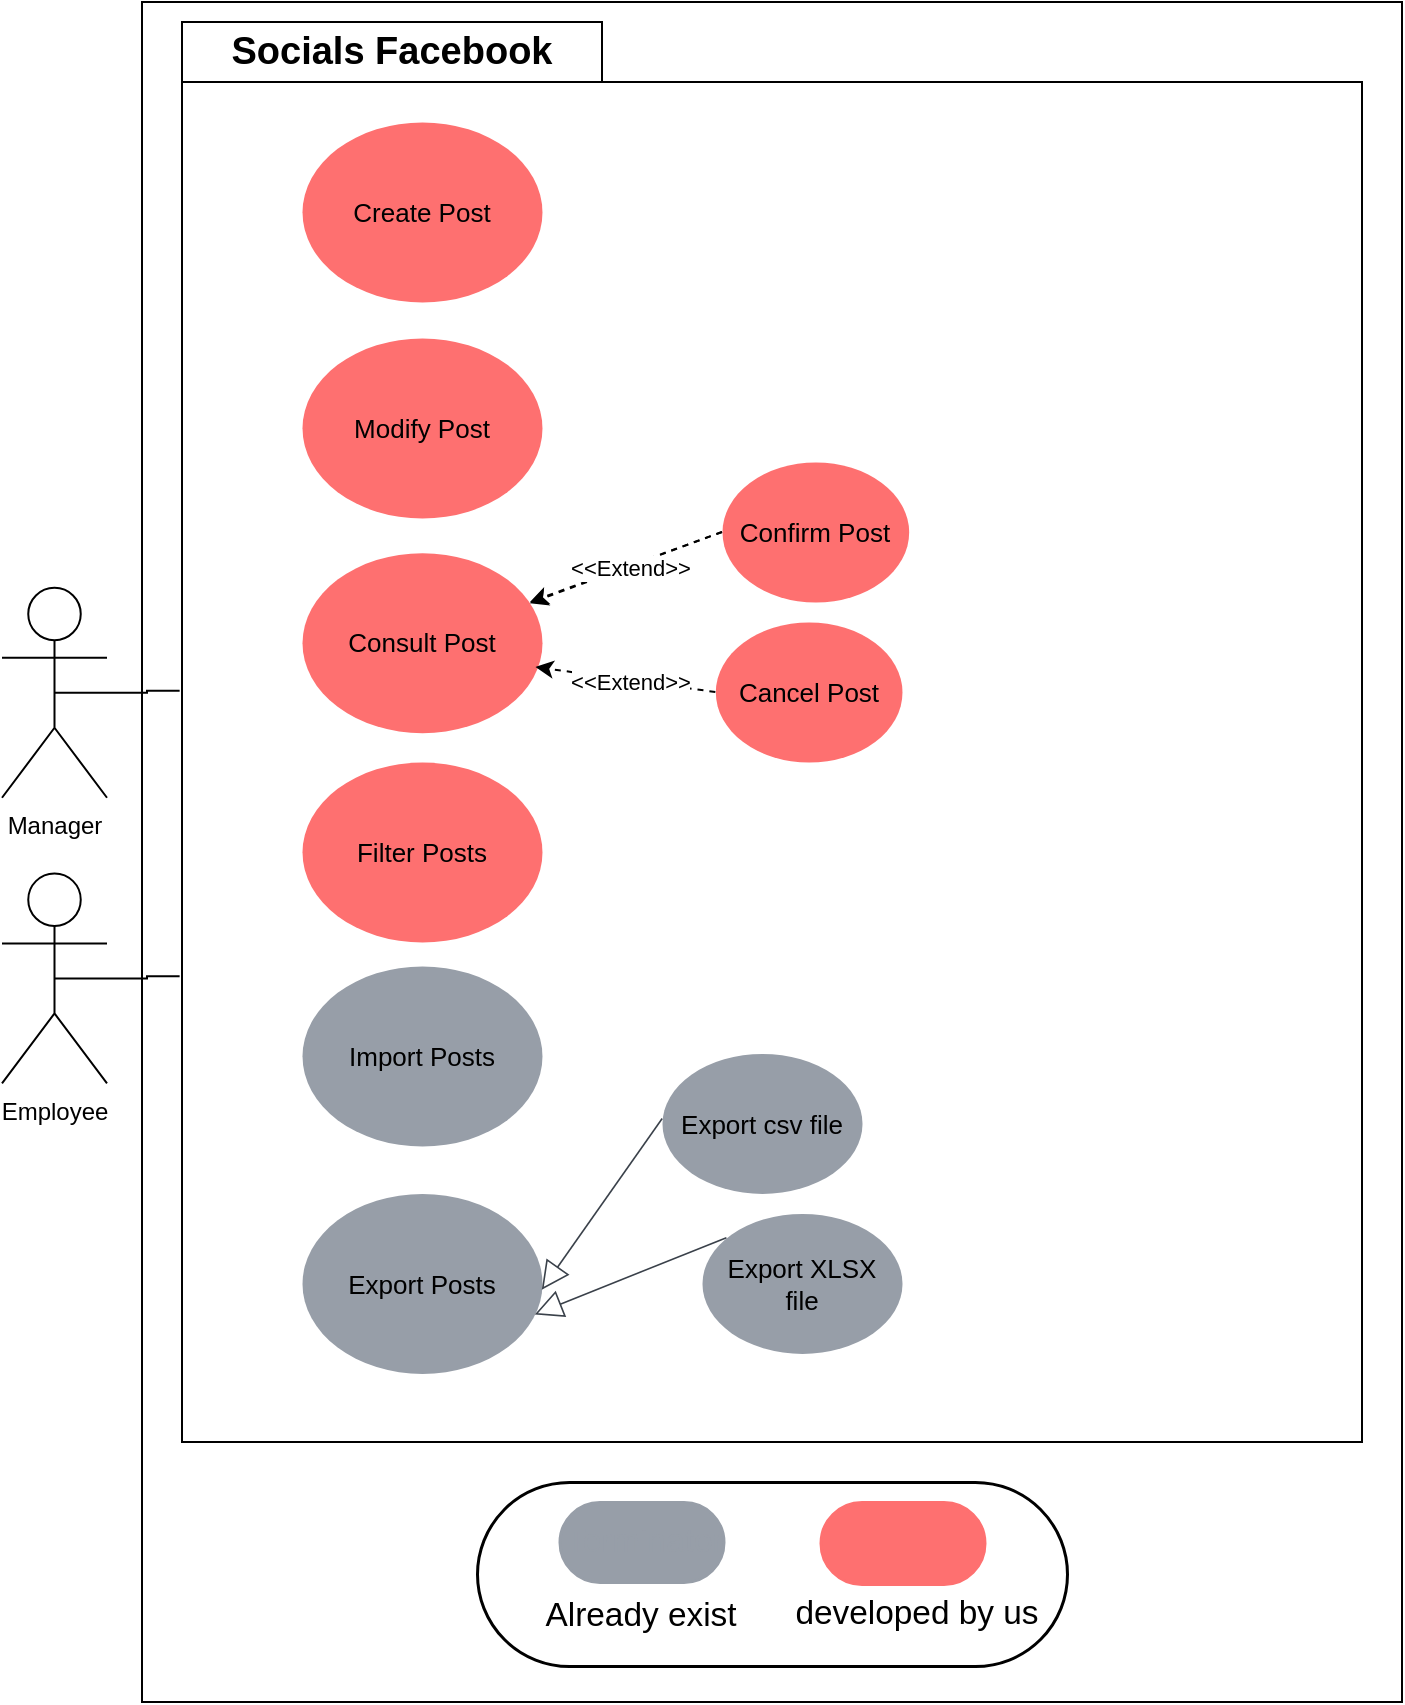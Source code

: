 <mxfile version="27.1.1">
  <diagram name="Page-1" id="mEo5U-aIOpApGTM14jqk">
    <mxGraphModel dx="2316" dy="753" grid="1" gridSize="10" guides="1" tooltips="1" connect="1" arrows="1" fold="1" page="1" pageScale="1" pageWidth="827" pageHeight="1169" math="0" shadow="0">
      <root>
        <mxCell id="0" />
        <mxCell id="1" parent="0" />
        <mxCell id="zHjCzondexdLDDkKaduJ-95" value="" style="rounded=0;whiteSpace=wrap;html=1;" parent="1" vertex="1">
          <mxGeometry x="-400" y="160" width="630" height="850" as="geometry" />
        </mxCell>
        <mxCell id="zHjCzondexdLDDkKaduJ-96" value="Socials Facebook" style="shape=folder;fontStyle=1;tabWidth=210;tabHeight=30;tabPosition=left;html=1;boundedLbl=1;labelInHeader=1;container=0;collapsible=0;whiteSpace=wrap;fontSize=19;" parent="1" vertex="1">
          <mxGeometry x="-380" y="170" width="590" height="710" as="geometry" />
        </mxCell>
        <mxCell id="zHjCzondexdLDDkKaduJ-97" value="Manager" style="shape=umlActor;verticalLabelPosition=bottom;verticalAlign=top;html=1;outlineConnect=0;" parent="1" vertex="1">
          <mxGeometry x="-470" y="452.88" width="52.5" height="105" as="geometry" />
        </mxCell>
        <mxCell id="zHjCzondexdLDDkKaduJ-98" value="Export csv file" style="html=1;overflow=block;blockSpacing=1;whiteSpace=wrap;ellipse;fontSize=13;spacing=3.8;strokeOpacity=0;fillOpacity=100;rounded=1;absoluteArcSize=1;arcSize=9;fillColor=#979ea8;strokeWidth=1.5;lucidId=2WIeNPYyiRF.;" parent="1" vertex="1">
          <mxGeometry x="-140.0" y="685.712" width="100" height="70" as="geometry" />
        </mxCell>
        <mxCell id="zHjCzondexdLDDkKaduJ-99" value="Export XLSX file" style="html=1;overflow=block;blockSpacing=1;whiteSpace=wrap;ellipse;fontSize=13;spacing=3.8;strokeOpacity=0;fillOpacity=100;rounded=1;absoluteArcSize=1;arcSize=9;fillColor=#979ea8;strokeWidth=1.5;lucidId=oXIemN2lJ.WZ;" parent="1" vertex="1">
          <mxGeometry x="-120" y="765.712" width="100" height="70" as="geometry" />
        </mxCell>
        <mxCell id="zHjCzondexdLDDkKaduJ-107" value="Import Posts" style="html=1;overflow=block;blockSpacing=1;whiteSpace=wrap;ellipse;fontSize=13;spacing=3.8;strokeOpacity=0;fillOpacity=100;rounded=1;absoluteArcSize=1;arcSize=9;fillColor=#979ea8;strokeWidth=1.5;lucidId=~yIeRCyaMfPm;" parent="1" vertex="1">
          <mxGeometry x="-320" y="641.996" width="120" height="90" as="geometry" />
        </mxCell>
        <mxCell id="zHjCzondexdLDDkKaduJ-108" value="Modify Post" style="html=1;overflow=block;blockSpacing=1;whiteSpace=wrap;ellipse;fontSize=13;spacing=3.8;strokeOpacity=0;fillOpacity=100;rounded=1;absoluteArcSize=1;arcSize=9;fillColor=#fe7070;strokeWidth=1.5;lucidId=1yIeQ48BPR4-;" parent="1" vertex="1">
          <mxGeometry x="-320" y="328.002" width="120" height="90" as="geometry" />
        </mxCell>
        <mxCell id="zHjCzondexdLDDkKaduJ-109" value="Create Post" style="html=1;overflow=block;blockSpacing=1;whiteSpace=wrap;ellipse;fontSize=13;spacing=3.8;strokeOpacity=0;fillOpacity=100;rounded=1;absoluteArcSize=1;arcSize=9;fillColor=#fe7070;strokeWidth=1.5;lucidId=~xIeha3OeAVz;" parent="1" vertex="1">
          <mxGeometry x="-320" y="219.999" width="120" height="90" as="geometry" />
        </mxCell>
        <mxCell id="zHjCzondexdLDDkKaduJ-110" value="Export Posts" style="html=1;overflow=block;blockSpacing=1;whiteSpace=wrap;ellipse;fontSize=13;spacing=3.8;strokeOpacity=0;fillOpacity=100;rounded=1;absoluteArcSize=1;arcSize=9;fillColor=#979ea8;strokeWidth=1.5;lucidId=1VIeGqV82j3G;" parent="1" vertex="1">
          <mxGeometry x="-320" y="755.713" width="120" height="90" as="geometry" />
        </mxCell>
        <mxCell id="zHjCzondexdLDDkKaduJ-111" value="" style="html=1;jettySize=18;whiteSpace=wrap;fontSize=13;strokeColor=#3a414a;strokeOpacity=100;strokeWidth=0.8;rounded=0;startArrow=none;endArrow=block;endFill=0;endSize=12;exitX=0.122;exitY=0.173;exitPerimeter=0;entryX=0.97;entryY=0.672;entryPerimeter=0;lucidId=KYIeURdQv7Vc;" parent="1" source="zHjCzondexdLDDkKaduJ-99" target="zHjCzondexdLDDkKaduJ-110" edge="1">
          <mxGeometry width="100" height="100" relative="1" as="geometry">
            <Array as="points" />
          </mxGeometry>
        </mxCell>
        <mxCell id="zHjCzondexdLDDkKaduJ-112" value="" style="html=1;jettySize=18;whiteSpace=wrap;fontSize=13;strokeColor=#3a414a;strokeOpacity=100;strokeWidth=0.8;rounded=0;startArrow=none;endArrow=block;endFill=0;endSize=12;exitX=0.001;exitY=0.465;exitPerimeter=0;entryX=0.999;entryY=0.535;entryPerimeter=0;lucidId=GYIe1NvaI2Ca;" parent="1" source="zHjCzondexdLDDkKaduJ-98" target="zHjCzondexdLDDkKaduJ-110" edge="1">
          <mxGeometry width="100" height="100" relative="1" as="geometry">
            <Array as="points" />
          </mxGeometry>
        </mxCell>
        <mxCell id="zHjCzondexdLDDkKaduJ-113" value="Consult Post" style="html=1;overflow=block;blockSpacing=1;whiteSpace=wrap;ellipse;fontSize=13;spacing=3.8;strokeOpacity=0;fillOpacity=100;rounded=1;absoluteArcSize=1;arcSize=9;fillColor=#fe7070;strokeWidth=1.5;lucidId=1yIeQ48BPR4-;" parent="1" vertex="1">
          <mxGeometry x="-320" y="435.353" width="120" height="90" as="geometry" />
        </mxCell>
        <mxCell id="zHjCzondexdLDDkKaduJ-114" style="edgeStyle=orthogonalEdgeStyle;rounded=0;orthogonalLoop=1;jettySize=auto;html=1;exitX=0.5;exitY=0.5;exitDx=0;exitDy=0;exitPerimeter=0;entryX=-0.002;entryY=0.471;entryDx=0;entryDy=0;entryPerimeter=0;endArrow=none;startFill=0;" parent="1" source="zHjCzondexdLDDkKaduJ-97" target="zHjCzondexdLDDkKaduJ-96" edge="1">
          <mxGeometry relative="1" as="geometry" />
        </mxCell>
        <mxCell id="zHjCzondexdLDDkKaduJ-115" value="Employee" style="shape=umlActor;verticalLabelPosition=bottom;verticalAlign=top;html=1;outlineConnect=0;" parent="1" vertex="1">
          <mxGeometry x="-470" y="595.71" width="52.5" height="105" as="geometry" />
        </mxCell>
        <mxCell id="zHjCzondexdLDDkKaduJ-116" style="edgeStyle=orthogonalEdgeStyle;rounded=0;orthogonalLoop=1;jettySize=auto;html=1;exitX=0.5;exitY=0.5;exitDx=0;exitDy=0;exitPerimeter=0;entryX=-0.002;entryY=0.672;entryDx=0;entryDy=0;entryPerimeter=0;endArrow=none;startFill=0;" parent="1" source="zHjCzondexdLDDkKaduJ-115" target="zHjCzondexdLDDkKaduJ-96" edge="1">
          <mxGeometry relative="1" as="geometry" />
        </mxCell>
        <mxCell id="zHjCzondexdLDDkKaduJ-117" value="Filter Posts" style="html=1;overflow=block;blockSpacing=1;whiteSpace=wrap;ellipse;fontSize=13;spacing=3.8;strokeOpacity=0;fillOpacity=100;rounded=1;absoluteArcSize=1;arcSize=9;fillColor=#fe7070;strokeWidth=1.5;lucidId=1yIeQ48BPR4-;" parent="1" vertex="1">
          <mxGeometry x="-320" y="540.003" width="120" height="90" as="geometry" />
        </mxCell>
        <mxCell id="zHjCzondexdLDDkKaduJ-118" style="rounded=0;orthogonalLoop=1;jettySize=auto;html=1;exitX=0;exitY=0.5;exitDx=0;exitDy=0;dashed=1;" parent="1" source="zHjCzondexdLDDkKaduJ-120" target="zHjCzondexdLDDkKaduJ-113" edge="1">
          <mxGeometry relative="1" as="geometry" />
        </mxCell>
        <mxCell id="zHjCzondexdLDDkKaduJ-119" value="&amp;lt;&amp;lt;Extend&amp;gt;&amp;gt;" style="edgeLabel;html=1;align=center;verticalAlign=middle;resizable=0;points=[];" parent="zHjCzondexdLDDkKaduJ-118" vertex="1" connectable="0">
          <mxGeometry x="-0.036" y="1" relative="1" as="geometry">
            <mxPoint as="offset" />
          </mxGeometry>
        </mxCell>
        <mxCell id="zHjCzondexdLDDkKaduJ-120" value="Confirm Post" style="html=1;overflow=block;blockSpacing=1;whiteSpace=wrap;ellipse;fontSize=13;spacing=3.8;strokeOpacity=0;fillOpacity=100;rounded=1;absoluteArcSize=1;arcSize=9;fillColor=#fe7070;strokeWidth=1.5;lucidId=1yIeQ48BPR4-;" parent="1" vertex="1">
          <mxGeometry x="-110" y="390" width="93.34" height="70" as="geometry" />
        </mxCell>
        <mxCell id="zHjCzondexdLDDkKaduJ-121" value="Cancel Post" style="html=1;overflow=block;blockSpacing=1;whiteSpace=wrap;ellipse;fontSize=13;spacing=3.8;strokeOpacity=0;fillOpacity=100;rounded=1;absoluteArcSize=1;arcSize=9;fillColor=#fe7070;strokeWidth=1.5;lucidId=1yIeQ48BPR4-;" parent="1" vertex="1">
          <mxGeometry x="-113.34" y="470" width="93.34" height="70" as="geometry" />
        </mxCell>
        <mxCell id="zHjCzondexdLDDkKaduJ-122" style="rounded=0;orthogonalLoop=1;jettySize=auto;html=1;exitX=0;exitY=0.5;exitDx=0;exitDy=0;dashed=1;" parent="1" edge="1">
          <mxGeometry relative="1" as="geometry">
            <mxPoint x="-110" y="425" as="sourcePoint" />
            <mxPoint x="-206" y="460" as="targetPoint" />
          </mxGeometry>
        </mxCell>
        <mxCell id="zHjCzondexdLDDkKaduJ-123" value="&amp;lt;&amp;lt;Extend&amp;gt;&amp;gt;" style="edgeLabel;html=1;align=center;verticalAlign=middle;resizable=0;points=[];" parent="zHjCzondexdLDDkKaduJ-122" vertex="1" connectable="0">
          <mxGeometry x="-0.036" y="1" relative="1" as="geometry">
            <mxPoint as="offset" />
          </mxGeometry>
        </mxCell>
        <mxCell id="zHjCzondexdLDDkKaduJ-124" style="rounded=0;orthogonalLoop=1;jettySize=auto;html=1;exitX=0;exitY=0.5;exitDx=0;exitDy=0;dashed=1;entryX=0.973;entryY=0.635;entryDx=0;entryDy=0;entryPerimeter=0;" parent="1" source="zHjCzondexdLDDkKaduJ-121" target="zHjCzondexdLDDkKaduJ-113" edge="1">
          <mxGeometry relative="1" as="geometry">
            <mxPoint x="-100" y="435" as="sourcePoint" />
            <mxPoint x="-196" y="470" as="targetPoint" />
          </mxGeometry>
        </mxCell>
        <mxCell id="zHjCzondexdLDDkKaduJ-125" value="&amp;lt;&amp;lt;Extend&amp;gt;&amp;gt;" style="edgeLabel;html=1;align=center;verticalAlign=middle;resizable=0;points=[];" parent="zHjCzondexdLDDkKaduJ-124" vertex="1" connectable="0">
          <mxGeometry x="-0.036" y="1" relative="1" as="geometry">
            <mxPoint as="offset" />
          </mxGeometry>
        </mxCell>
        <mxCell id="zHjCzondexdLDDkKaduJ-126" value="" style="group" parent="1" vertex="1" connectable="0">
          <mxGeometry x="-232.5" y="900" width="295" height="92" as="geometry" />
        </mxCell>
        <mxCell id="zHjCzondexdLDDkKaduJ-127" value="" style="html=1;overflow=block;blockSpacing=1;whiteSpace=wrap;fontSize=16.7;fontColor=default;spacing=3.8;strokeOpacity=100;fillOpacity=100;rounded=1;absoluteArcSize=1;arcSize=162;fillColor=#ffffff;strokeWidth=1.5;lucidId=qHtdmG4HjMHo;container=0;collapsible=0;" parent="zHjCzondexdLDDkKaduJ-126" vertex="1">
          <mxGeometry width="295" height="92" as="geometry" />
        </mxCell>
        <mxCell id="zHjCzondexdLDDkKaduJ-128" value="Terminator" style="html=1;overflow=block;blockSpacing=1;whiteSpace=wrap;fontSize=16.7;fontColor=#979ea8;spacing=3.8;strokeColor=#979ea8;strokeOpacity=100;fillOpacity=100;rounded=1;absoluteArcSize=1;arcSize=75;fillColor=#979ea8;strokeWidth=1.5;lucidId=IHtdpJWPwF3h;" parent="zHjCzondexdLDDkKaduJ-126" vertex="1">
          <mxGeometry x="41.25" y="10" width="82" height="40" as="geometry" />
        </mxCell>
        <mxCell id="zHjCzondexdLDDkKaduJ-129" value="" style="html=1;overflow=block;blockSpacing=1;whiteSpace=wrap;fontSize=16.7;fontColor=default;spacing=3.8;strokeColor=#fe7070;strokeOpacity=100;fillOpacity=100;rounded=1;absoluteArcSize=1;arcSize=82;fillColor=#fe7070;strokeWidth=1.5;lucidId=SHtdkWkZQMI-;" parent="zHjCzondexdLDDkKaduJ-126" vertex="1">
          <mxGeometry x="171.75" y="10" width="82" height="41" as="geometry" />
        </mxCell>
        <mxCell id="zHjCzondexdLDDkKaduJ-130" value="Already exist" style="html=1;overflow=block;blockSpacing=1;whiteSpace=wrap;fontSize=16.7;spacing=0;strokeOpacity=100;rounded=1;absoluteArcSize=1;arcSize=9;fillColor=none;strokeWidth=NaN;strokeColor=none;lucidId=mItdmbgDk1Mh;" parent="zHjCzondexdLDDkKaduJ-126" vertex="1">
          <mxGeometry x="20" y="51" width="123" height="31" as="geometry" />
        </mxCell>
        <mxCell id="zHjCzondexdLDDkKaduJ-131" value="developed by us" style="html=1;overflow=block;blockSpacing=1;whiteSpace=wrap;fontSize=16.7;spacing=0;strokeOpacity=100;rounded=1;absoluteArcSize=1;arcSize=9;fillColor=none;strokeWidth=NaN;strokeColor=none;lucidId=SItdEPhbv4RO;" parent="zHjCzondexdLDDkKaduJ-126" vertex="1">
          <mxGeometry x="158.5" y="50" width="123" height="31" as="geometry" />
        </mxCell>
      </root>
    </mxGraphModel>
  </diagram>
</mxfile>
